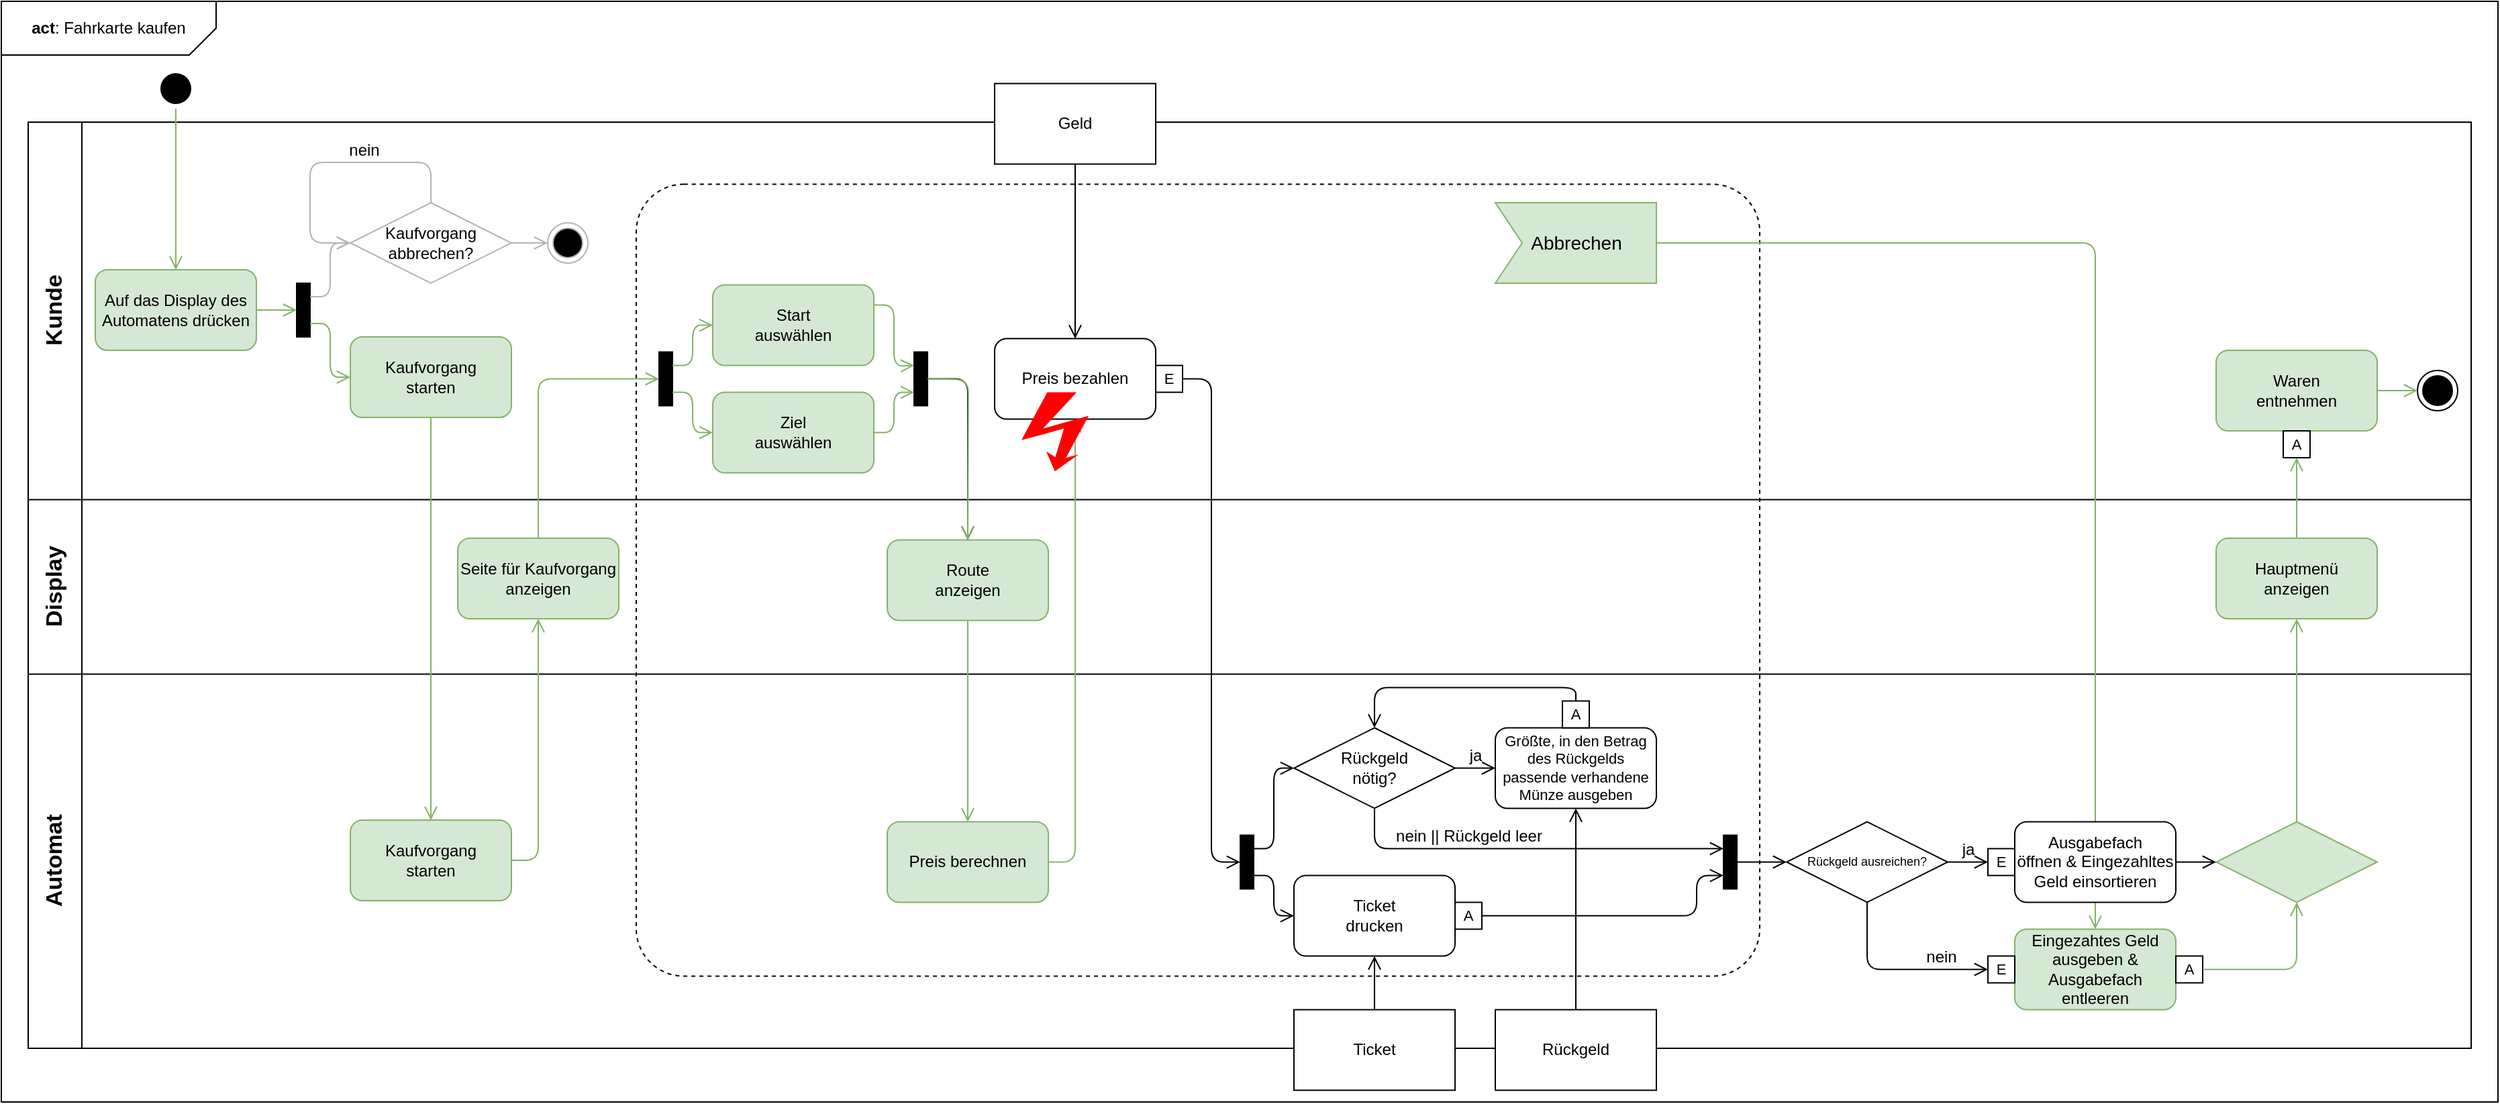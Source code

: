 <mxfile version="15.1.3" type="device"><diagram id="qV4nexifGftPxuAXYdf5" name="Seite-1"><mxGraphModel dx="2426" dy="1391" grid="1" gridSize="10" guides="1" tooltips="1" connect="1" arrows="1" fold="1" page="1" pageScale="1" pageWidth="827" pageHeight="1169" math="0" shadow="0"><root><mxCell id="0"/><mxCell id="1" parent="0"/><mxCell id="LCloJKtCXqfHK71unpaX-121" value="" style="rounded=0;whiteSpace=wrap;html=1;fontSize=8;strokeColor=#000000;fillColor=none;" parent="1" vertex="1"><mxGeometry width="1860" height="820" as="geometry"/></mxCell><mxCell id="LCloJKtCXqfHK71unpaX-8" value="" style="rounded=0;whiteSpace=wrap;html=1;" parent="1" vertex="1"><mxGeometry x="20" y="90" width="1820" height="690" as="geometry"/></mxCell><mxCell id="LCloJKtCXqfHK71unpaX-119" value="" style="rounded=0;whiteSpace=wrap;html=1;fontSize=8;strokeColor=#000000;fillColor=none;" parent="1" vertex="1"><mxGeometry x="20" y="371.25" width="1820" height="130" as="geometry"/></mxCell><mxCell id="LCloJKtCXqfHK71unpaX-133" value="" style="rounded=1;whiteSpace=wrap;html=1;sketch=0;fontSize=9;strokeColor=#000000;fillColor=none;align=center;dashed=1;arcSize=6;" parent="1" vertex="1"><mxGeometry x="473" y="136.25" width="837" height="590" as="geometry"/></mxCell><mxCell id="LCloJKtCXqfHK71unpaX-9" value="" style="endArrow=none;html=1;entryX=1;entryY=1;entryDx=0;entryDy=0;exitX=0;exitY=1;exitDx=0;exitDy=0;" parent="1" source="LCloJKtCXqfHK71unpaX-14" target="LCloJKtCXqfHK71unpaX-12" edge="1"><mxGeometry width="50" height="50" relative="1" as="geometry"><mxPoint x="330" y="400" as="sourcePoint"/><mxPoint x="380" y="350" as="targetPoint"/><Array as="points"/></mxGeometry></mxCell><mxCell id="LCloJKtCXqfHK71unpaX-12" value="Kunde" style="text;html=1;strokeColor=none;fillColor=none;align=center;verticalAlign=middle;whiteSpace=wrap;rounded=0;rotation=-90;fontSize=17;fontStyle=1" parent="1" vertex="1"><mxGeometry x="-100" y="210" width="280" height="40" as="geometry"/></mxCell><mxCell id="LCloJKtCXqfHK71unpaX-13" value="Display" style="text;html=1;strokeColor=none;fillColor=none;align=center;verticalAlign=middle;whiteSpace=wrap;rounded=0;rotation=-90;fontSize=17;fontStyle=1" parent="1" vertex="1"><mxGeometry x="-26.25" y="416.25" width="132.5" height="40" as="geometry"/></mxCell><mxCell id="LCloJKtCXqfHK71unpaX-14" value="Automat" style="text;html=1;strokeColor=none;fillColor=none;align=center;verticalAlign=middle;whiteSpace=wrap;rounded=0;rotation=-90;fontSize=17;fontStyle=1" parent="1" vertex="1"><mxGeometry x="-100" y="620" width="280" height="40" as="geometry"/></mxCell><mxCell id="LCloJKtCXqfHK71unpaX-15" value="" style="ellipse;html=1;shape=startState;fillColor=#000000;fontSize=17;" parent="1" vertex="1"><mxGeometry x="115" y="50" width="30" height="30" as="geometry"/></mxCell><mxCell id="LCloJKtCXqfHK71unpaX-16" value="" style="edgeStyle=orthogonalEdgeStyle;html=1;verticalAlign=bottom;endArrow=open;endSize=8;fontSize=17;entryX=0.5;entryY=0;entryDx=0;entryDy=0;fillColor=#d5e8d4;strokeColor=#82b366;" parent="1" source="LCloJKtCXqfHK71unpaX-15" target="LCloJKtCXqfHK71unpaX-17" edge="1"><mxGeometry relative="1" as="geometry"><mxPoint x="260" y="65" as="targetPoint"/></mxGeometry></mxCell><mxCell id="LCloJKtCXqfHK71unpaX-17" value="Auf das Display des Automatens drücken" style="rounded=1;whiteSpace=wrap;html=1;fontSize=12;strokeColor=#82b366;fillColor=#d5e8d4;" parent="1" vertex="1"><mxGeometry x="70" y="200" width="120" height="60" as="geometry"/></mxCell><mxCell id="LCloJKtCXqfHK71unpaX-18" value="Kaufvorgang&lt;br&gt;starten" style="rounded=1;whiteSpace=wrap;html=1;fontSize=12;strokeColor=#82b366;fillColor=#d5e8d4;" parent="1" vertex="1"><mxGeometry x="260" y="610" width="120" height="60" as="geometry"/></mxCell><mxCell id="LCloJKtCXqfHK71unpaX-19" value="Kaufvorgang&lt;br&gt;starten" style="rounded=1;whiteSpace=wrap;html=1;fontSize=12;strokeColor=#82b366;fillColor=#d5e8d4;" parent="1" vertex="1"><mxGeometry x="260" y="250" width="120" height="60" as="geometry"/></mxCell><mxCell id="LCloJKtCXqfHK71unpaX-22" value="Seite für Kaufvorgang anzeigen" style="rounded=1;whiteSpace=wrap;html=1;fontSize=12;strokeColor=#82b366;fillColor=#d5e8d4;" parent="1" vertex="1"><mxGeometry x="340" y="400" width="120" height="60" as="geometry"/></mxCell><mxCell id="LCloJKtCXqfHK71unpaX-25" value="" style="rounded=0;whiteSpace=wrap;html=1;fontSize=12;strokeColor=#000000;fillColor=#000000;direction=north;" parent="1" vertex="1"><mxGeometry x="220" y="210" width="10" height="40" as="geometry"/></mxCell><mxCell id="LCloJKtCXqfHK71unpaX-30" value="Kaufvorgang abbrechen?" style="rhombus;whiteSpace=wrap;html=1;fontSize=12;fillColor=none;strokeColor=#B3B3B3;" parent="1" vertex="1"><mxGeometry x="260" y="150" width="120" height="60" as="geometry"/></mxCell><mxCell id="LCloJKtCXqfHK71unpaX-31" value="" style="ellipse;html=1;shape=endState;fillColor=#000000;fontSize=12;strokeColor=#B3B3B3;" parent="1" vertex="1"><mxGeometry x="407" y="165" width="30" height="30" as="geometry"/></mxCell><mxCell id="LCloJKtCXqfHK71unpaX-40" value="" style="rounded=0;whiteSpace=wrap;html=1;fontSize=12;strokeColor=#000000;fillColor=#000000;direction=south;" parent="1" vertex="1"><mxGeometry x="490" y="261.25" width="10" height="40" as="geometry"/></mxCell><mxCell id="LCloJKtCXqfHK71unpaX-42" value="Start&lt;br&gt;auswählen" style="rounded=1;whiteSpace=wrap;html=1;fontSize=12;strokeColor=#82b366;fillColor=#d5e8d4;" parent="1" vertex="1"><mxGeometry x="530" y="211.25" width="120" height="60" as="geometry"/></mxCell><mxCell id="LCloJKtCXqfHK71unpaX-43" value="Ziel&lt;br&gt;auswählen" style="rounded=1;whiteSpace=wrap;html=1;fontSize=12;strokeColor=#82b366;fillColor=#d5e8d4;" parent="1" vertex="1"><mxGeometry x="530" y="291.25" width="120" height="60" as="geometry"/></mxCell><mxCell id="LCloJKtCXqfHK71unpaX-49" value="" style="edgeStyle=orthogonalEdgeStyle;html=1;verticalAlign=bottom;endArrow=open;endSize=8;fontSize=17;entryX=0.5;entryY=0;entryDx=0;entryDy=0;exitX=1;exitY=0.5;exitDx=0;exitDy=0;fillColor=#d5e8d4;strokeColor=#82b366;" parent="1" source="LCloJKtCXqfHK71unpaX-17" target="LCloJKtCXqfHK71unpaX-25" edge="1"><mxGeometry relative="1" as="geometry"><mxPoint x="140" y="210" as="targetPoint"/><mxPoint x="140" y="90" as="sourcePoint"/></mxGeometry></mxCell><mxCell id="LCloJKtCXqfHK71unpaX-50" value="" style="edgeStyle=orthogonalEdgeStyle;html=1;verticalAlign=bottom;endArrow=open;endSize=8;fontSize=17;entryX=0;entryY=0.5;entryDx=0;entryDy=0;exitX=0.75;exitY=1;exitDx=0;exitDy=0;strokeColor=#B3B3B3;" parent="1" source="LCloJKtCXqfHK71unpaX-25" target="LCloJKtCXqfHK71unpaX-30" edge="1"><mxGeometry relative="1" as="geometry"><mxPoint x="230" y="240" as="targetPoint"/><mxPoint x="230" y="230" as="sourcePoint"/></mxGeometry></mxCell><mxCell id="LCloJKtCXqfHK71unpaX-51" value="nein" style="edgeStyle=orthogonalEdgeStyle;html=1;verticalAlign=bottom;endArrow=open;endSize=8;fontSize=12;exitX=0.5;exitY=0;exitDx=0;exitDy=0;strokeColor=#B3B3B3;" parent="1" source="LCloJKtCXqfHK71unpaX-30" edge="1"><mxGeometry x="-0.238" relative="1" as="geometry"><mxPoint x="260" y="180" as="targetPoint"/><mxPoint x="240" y="230" as="sourcePoint"/><Array as="points"><mxPoint x="320" y="120"/><mxPoint x="230" y="120"/><mxPoint x="230" y="180"/></Array><mxPoint as="offset"/></mxGeometry></mxCell><mxCell id="LCloJKtCXqfHK71unpaX-52" value="" style="edgeStyle=orthogonalEdgeStyle;html=1;verticalAlign=bottom;endArrow=open;endSize=8;fontSize=17;entryX=0;entryY=0.5;entryDx=0;entryDy=0;exitX=0.25;exitY=1;exitDx=0;exitDy=0;fillColor=#d5e8d4;strokeColor=#82b366;" parent="1" source="LCloJKtCXqfHK71unpaX-25" target="LCloJKtCXqfHK71unpaX-19" edge="1"><mxGeometry relative="1" as="geometry"><mxPoint x="270" y="190" as="targetPoint"/><mxPoint x="240" y="230" as="sourcePoint"/></mxGeometry></mxCell><mxCell id="LCloJKtCXqfHK71unpaX-53" value="" style="edgeStyle=orthogonalEdgeStyle;html=1;verticalAlign=bottom;endArrow=open;endSize=8;fontSize=17;exitX=0.5;exitY=1;exitDx=0;exitDy=0;entryX=0.5;entryY=0;entryDx=0;entryDy=0;fillColor=#d5e8d4;strokeColor=#82b366;" parent="1" source="LCloJKtCXqfHK71unpaX-19" target="LCloJKtCXqfHK71unpaX-18" edge="1"><mxGeometry relative="1" as="geometry"><mxPoint x="890" y="580" as="targetPoint"/><mxPoint x="240" y="250" as="sourcePoint"/></mxGeometry></mxCell><mxCell id="LCloJKtCXqfHK71unpaX-54" value="" style="edgeStyle=orthogonalEdgeStyle;html=1;verticalAlign=bottom;endArrow=open;endSize=8;fontSize=17;exitX=1;exitY=0.5;exitDx=0;exitDy=0;entryX=0.5;entryY=1;entryDx=0;entryDy=0;fillColor=#d5e8d4;strokeColor=#82b366;" parent="1" source="LCloJKtCXqfHK71unpaX-18" target="LCloJKtCXqfHK71unpaX-22" edge="1"><mxGeometry relative="1" as="geometry"><mxPoint x="330" y="770" as="targetPoint"/><mxPoint x="330" y="320" as="sourcePoint"/></mxGeometry></mxCell><mxCell id="LCloJKtCXqfHK71unpaX-55" value="" style="edgeStyle=orthogonalEdgeStyle;html=1;verticalAlign=bottom;endArrow=open;endSize=8;fontSize=17;entryX=0;entryY=0.5;entryDx=0;entryDy=0;exitX=1;exitY=0.5;exitDx=0;exitDy=0;strokeColor=#B3B3B3;" parent="1" source="LCloJKtCXqfHK71unpaX-30" target="LCloJKtCXqfHK71unpaX-31" edge="1"><mxGeometry relative="1" as="geometry"><mxPoint x="270" y="190" as="targetPoint"/><mxPoint x="240" y="230" as="sourcePoint"/></mxGeometry></mxCell><mxCell id="LCloJKtCXqfHK71unpaX-56" value="" style="edgeStyle=orthogonalEdgeStyle;html=1;verticalAlign=bottom;endArrow=open;endSize=8;fontSize=17;entryX=0.5;entryY=1;entryDx=0;entryDy=0;exitX=0.5;exitY=0;exitDx=0;exitDy=0;fillColor=#d5e8d4;strokeColor=#82b366;" parent="1" source="LCloJKtCXqfHK71unpaX-22" target="LCloJKtCXqfHK71unpaX-40" edge="1"><mxGeometry relative="1" as="geometry"><mxPoint x="210" y="190" as="targetPoint"/><mxPoint x="180" y="230" as="sourcePoint"/></mxGeometry></mxCell><mxCell id="LCloJKtCXqfHK71unpaX-57" value="" style="edgeStyle=orthogonalEdgeStyle;html=1;verticalAlign=bottom;endArrow=open;endSize=8;fontSize=17;entryX=0;entryY=0.5;entryDx=0;entryDy=0;exitX=0.75;exitY=0;exitDx=0;exitDy=0;fillColor=#d5e8d4;strokeColor=#82b366;" parent="1" source="LCloJKtCXqfHK71unpaX-40" target="LCloJKtCXqfHK71unpaX-43" edge="1"><mxGeometry relative="1" as="geometry"><mxPoint x="500" y="291.25" as="targetPoint"/><mxPoint x="470" y="521.25" as="sourcePoint"/></mxGeometry></mxCell><mxCell id="LCloJKtCXqfHK71unpaX-58" value="" style="edgeStyle=orthogonalEdgeStyle;html=1;verticalAlign=bottom;endArrow=open;endSize=8;fontSize=17;entryX=0;entryY=0.5;entryDx=0;entryDy=0;exitX=0.25;exitY=0;exitDx=0;exitDy=0;fillColor=#d5e8d4;strokeColor=#82b366;" parent="1" source="LCloJKtCXqfHK71unpaX-40" target="LCloJKtCXqfHK71unpaX-42" edge="1"><mxGeometry relative="1" as="geometry"><mxPoint x="540" y="331.25" as="targetPoint"/><mxPoint x="510" y="301.25" as="sourcePoint"/></mxGeometry></mxCell><mxCell id="LCloJKtCXqfHK71unpaX-60" value="" style="rounded=0;whiteSpace=wrap;html=1;fontSize=12;direction=south;fillColor=#000000;" parent="1" vertex="1"><mxGeometry x="680" y="261.25" width="10" height="40" as="geometry"/></mxCell><mxCell id="LCloJKtCXqfHK71unpaX-61" value="" style="edgeStyle=orthogonalEdgeStyle;html=1;verticalAlign=bottom;endArrow=open;endSize=8;fontSize=17;entryX=0.75;entryY=1;entryDx=0;entryDy=0;exitX=1;exitY=0.5;exitDx=0;exitDy=0;fillColor=#d5e8d4;strokeColor=#82b366;" parent="1" source="LCloJKtCXqfHK71unpaX-43" target="LCloJKtCXqfHK71unpaX-60" edge="1"><mxGeometry relative="1" as="geometry"><mxPoint x="540" y="251.25" as="targetPoint"/><mxPoint x="510" y="281.25" as="sourcePoint"/></mxGeometry></mxCell><mxCell id="LCloJKtCXqfHK71unpaX-62" value="" style="edgeStyle=orthogonalEdgeStyle;html=1;verticalAlign=bottom;endArrow=open;endSize=8;fontSize=17;exitX=1;exitY=0.25;exitDx=0;exitDy=0;fillColor=#d5e8d4;strokeColor=#82b366;" parent="1" source="LCloJKtCXqfHK71unpaX-42" edge="1"><mxGeometry relative="1" as="geometry"><mxPoint x="680" y="271.25" as="targetPoint"/><mxPoint x="660" y="331.25" as="sourcePoint"/></mxGeometry></mxCell><mxCell id="LCloJKtCXqfHK71unpaX-63" value="Route&lt;br&gt;anzeigen" style="rounded=1;whiteSpace=wrap;html=1;fontSize=12;fillColor=#d5e8d4;strokeColor=#82b366;" parent="1" vertex="1"><mxGeometry x="660" y="401.25" width="120" height="60" as="geometry"/></mxCell><mxCell id="LCloJKtCXqfHK71unpaX-64" value="" style="edgeStyle=orthogonalEdgeStyle;html=1;verticalAlign=bottom;endArrow=open;endSize=8;fontSize=17;entryX=0.5;entryY=0;entryDx=0;entryDy=0;exitX=0.5;exitY=0;exitDx=0;exitDy=0;" parent="1" source="LCloJKtCXqfHK71unpaX-60" target="LCloJKtCXqfHK71unpaX-63" edge="1"><mxGeometry relative="1" as="geometry"><mxPoint x="500" y="291.25" as="targetPoint"/><mxPoint x="470" y="491.25" as="sourcePoint"/></mxGeometry></mxCell><mxCell id="LCloJKtCXqfHK71unpaX-66" value="Preis berechnen" style="rounded=1;whiteSpace=wrap;html=1;fontSize=12;fillColor=#d5e8d4;strokeColor=#82b366;" parent="1" vertex="1"><mxGeometry x="660" y="611.25" width="120" height="60" as="geometry"/></mxCell><mxCell id="LCloJKtCXqfHK71unpaX-67" value="" style="edgeStyle=orthogonalEdgeStyle;html=1;verticalAlign=bottom;endArrow=open;endSize=8;fontSize=17;entryX=0.5;entryY=0;entryDx=0;entryDy=0;exitX=0.5;exitY=1;exitDx=0;exitDy=0;fillColor=#d5e8d4;strokeColor=#82b366;" parent="1" source="LCloJKtCXqfHK71unpaX-63" target="LCloJKtCXqfHK71unpaX-66" edge="1"><mxGeometry relative="1" as="geometry"><mxPoint x="730" y="491.25" as="targetPoint"/><mxPoint x="700" y="291.25" as="sourcePoint"/></mxGeometry></mxCell><mxCell id="LCloJKtCXqfHK71unpaX-68" value="Preis bezahlen" style="rounded=1;whiteSpace=wrap;html=1;fontSize=12;" parent="1" vertex="1"><mxGeometry x="740" y="251.25" width="120" height="60" as="geometry"/></mxCell><mxCell id="LCloJKtCXqfHK71unpaX-69" value="" style="edgeStyle=orthogonalEdgeStyle;html=1;verticalAlign=bottom;endArrow=open;endSize=8;fontSize=17;exitX=1;exitY=0.5;exitDx=0;exitDy=0;entryX=0.5;entryY=1;entryDx=0;entryDy=0;fillColor=#d5e8d4;strokeColor=#82b366;" parent="1" source="LCloJKtCXqfHK71unpaX-66" target="LCloJKtCXqfHK71unpaX-68" edge="1"><mxGeometry relative="1" as="geometry"><mxPoint x="470" y="551.25" as="targetPoint"/><mxPoint x="440" y="801.25" as="sourcePoint"/></mxGeometry></mxCell><mxCell id="LCloJKtCXqfHK71unpaX-71" value="" style="edgeStyle=orthogonalEdgeStyle;html=1;verticalAlign=bottom;endArrow=open;endSize=8;fontSize=17;exitX=1;exitY=0.5;exitDx=0;exitDy=0;entryX=0.5;entryY=1;entryDx=0;entryDy=0;" parent="1" source="LCloJKtCXqfHK71unpaX-86" target="LCloJKtCXqfHK71unpaX-72" edge="1"><mxGeometry relative="1" as="geometry"><mxPoint x="906" y="761.25" as="targetPoint"/><mxPoint x="803" y="801.25" as="sourcePoint"/></mxGeometry></mxCell><mxCell id="LCloJKtCXqfHK71unpaX-72" value="" style="rounded=0;whiteSpace=wrap;html=1;fontSize=12;direction=south;fillColor=#000000;" parent="1" vertex="1"><mxGeometry x="923" y="621.25" width="10" height="40" as="geometry"/></mxCell><mxCell id="LCloJKtCXqfHK71unpaX-73" value="Rückgeld&lt;br&gt;nötig?" style="rhombus;whiteSpace=wrap;html=1;fontSize=12;" parent="1" vertex="1"><mxGeometry x="963" y="541.25" width="120" height="60" as="geometry"/></mxCell><mxCell id="LCloJKtCXqfHK71unpaX-74" value="Ticket&lt;br&gt;drucken" style="rounded=1;whiteSpace=wrap;html=1;fontSize=12;" parent="1" vertex="1"><mxGeometry x="963" y="651.25" width="120" height="60" as="geometry"/></mxCell><mxCell id="LCloJKtCXqfHK71unpaX-75" value="" style="edgeStyle=orthogonalEdgeStyle;html=1;verticalAlign=bottom;endArrow=open;endSize=8;fontSize=17;entryX=0;entryY=0.5;entryDx=0;entryDy=0;exitX=0.25;exitY=0;exitDx=0;exitDy=0;" parent="1" source="LCloJKtCXqfHK71unpaX-72" target="LCloJKtCXqfHK71unpaX-73" edge="1"><mxGeometry relative="1" as="geometry"><mxPoint x="933" y="651.25" as="targetPoint"/><mxPoint x="932" y="651.25" as="sourcePoint"/></mxGeometry></mxCell><mxCell id="LCloJKtCXqfHK71unpaX-76" value="" style="edgeStyle=orthogonalEdgeStyle;html=1;verticalAlign=bottom;endArrow=open;endSize=8;fontSize=17;entryX=0;entryY=0.5;entryDx=0;entryDy=0;exitX=0.75;exitY=0;exitDx=0;exitDy=0;" parent="1" source="LCloJKtCXqfHK71unpaX-72" target="LCloJKtCXqfHK71unpaX-74" edge="1"><mxGeometry relative="1" as="geometry"><mxPoint x="973" y="691.25" as="targetPoint"/><mxPoint x="942" y="661.25" as="sourcePoint"/></mxGeometry></mxCell><mxCell id="LCloJKtCXqfHK71unpaX-77" value="Geld" style="rounded=0;whiteSpace=wrap;html=1;fontSize=12;" parent="1" vertex="1"><mxGeometry x="740" y="61.25" width="120" height="60" as="geometry"/></mxCell><mxCell id="LCloJKtCXqfHK71unpaX-78" value="" style="edgeStyle=orthogonalEdgeStyle;html=1;verticalAlign=bottom;endArrow=open;endSize=8;fontSize=17;exitX=0.5;exitY=1;exitDx=0;exitDy=0;entryX=0.5;entryY=0;entryDx=0;entryDy=0;" parent="1" source="LCloJKtCXqfHK71unpaX-77" target="LCloJKtCXqfHK71unpaX-68" edge="1"><mxGeometry relative="1" as="geometry"><mxPoint x="810" y="321.25" as="targetPoint"/><mxPoint x="790" y="801.25" as="sourcePoint"/></mxGeometry></mxCell><mxCell id="LCloJKtCXqfHK71unpaX-79" value="Ticket" style="rounded=0;whiteSpace=wrap;html=1;fontSize=12;strokeColor=#000000;" parent="1" vertex="1"><mxGeometry x="963" y="751.25" width="120" height="60" as="geometry"/></mxCell><mxCell id="LCloJKtCXqfHK71unpaX-80" value="" style="edgeStyle=orthogonalEdgeStyle;html=1;verticalAlign=bottom;endArrow=open;endSize=8;fontSize=17;exitX=0.5;exitY=0;exitDx=0;exitDy=0;entryX=0.5;entryY=1;entryDx=0;entryDy=0;" parent="1" source="LCloJKtCXqfHK71unpaX-79" target="LCloJKtCXqfHK71unpaX-74" edge="1"><mxGeometry relative="1" as="geometry"><mxPoint x="1023" y="711.25" as="targetPoint"/><mxPoint x="820" y="651.25" as="sourcePoint"/></mxGeometry></mxCell><mxCell id="LCloJKtCXqfHK71unpaX-81" value="Größte, in den Betrag des Rückgelds passende verhandene Münze ausgeben" style="rounded=1;whiteSpace=wrap;html=1;fontSize=11;" parent="1" vertex="1"><mxGeometry x="1113" y="541.25" width="120" height="60" as="geometry"/></mxCell><mxCell id="LCloJKtCXqfHK71unpaX-82" value="ja" style="edgeStyle=orthogonalEdgeStyle;html=1;verticalAlign=bottom;endArrow=open;endSize=8;fontSize=12;exitX=1;exitY=0.5;exitDx=0;exitDy=0;entryX=0;entryY=0.5;entryDx=0;entryDy=0;" parent="1" source="LCloJKtCXqfHK71unpaX-73" target="LCloJKtCXqfHK71unpaX-81" edge="1"><mxGeometry relative="1" as="geometry"><mxPoint x="840" y="171.25" as="targetPoint"/><mxPoint x="820" y="651.25" as="sourcePoint"/></mxGeometry></mxCell><mxCell id="LCloJKtCXqfHK71unpaX-83" value="" style="edgeStyle=orthogonalEdgeStyle;html=1;verticalAlign=bottom;endArrow=open;endSize=8;fontSize=17;entryX=0.5;entryY=0;entryDx=0;entryDy=0;exitX=0.5;exitY=0;exitDx=0;exitDy=0;" parent="1" source="LCloJKtCXqfHK71unpaX-90" target="LCloJKtCXqfHK71unpaX-73" edge="1"><mxGeometry relative="1" as="geometry"><mxPoint x="933" y="651.25" as="targetPoint"/><mxPoint x="900" y="141.25" as="sourcePoint"/><Array as="points"/></mxGeometry></mxCell><mxCell id="LCloJKtCXqfHK71unpaX-84" value="Rückgeld" style="rounded=0;whiteSpace=wrap;html=1;fontSize=12;strokeColor=#000000;" parent="1" vertex="1"><mxGeometry x="1113" y="751.25" width="120" height="60" as="geometry"/></mxCell><mxCell id="LCloJKtCXqfHK71unpaX-85" value="" style="edgeStyle=orthogonalEdgeStyle;html=1;verticalAlign=bottom;endArrow=open;endSize=8;fontSize=17;exitX=0.5;exitY=0;exitDx=0;exitDy=0;entryX=0.5;entryY=1;entryDx=0;entryDy=0;" parent="1" source="LCloJKtCXqfHK71unpaX-84" target="LCloJKtCXqfHK71unpaX-81" edge="1"><mxGeometry relative="1" as="geometry"><mxPoint x="1033" y="721.25" as="targetPoint"/><mxPoint x="1033" y="761.25" as="sourcePoint"/></mxGeometry></mxCell><mxCell id="LCloJKtCXqfHK71unpaX-86" value="E" style="rounded=0;whiteSpace=wrap;html=1;fontSize=11;" parent="1" vertex="1"><mxGeometry x="860" y="271.25" width="20" height="20" as="geometry"/></mxCell><mxCell id="LCloJKtCXqfHK71unpaX-89" value="A" style="rounded=0;whiteSpace=wrap;html=1;fontSize=11;" parent="1" vertex="1"><mxGeometry x="1083" y="671.25" width="20" height="20" as="geometry"/></mxCell><mxCell id="LCloJKtCXqfHK71unpaX-90" value="A" style="rounded=0;whiteSpace=wrap;html=1;fontSize=11;" parent="1" vertex="1"><mxGeometry x="1163" y="521.25" width="20" height="20" as="geometry"/></mxCell><mxCell id="LCloJKtCXqfHK71unpaX-91" value="" style="rounded=0;whiteSpace=wrap;html=1;fontSize=12;direction=south;fillColor=#000000;" parent="1" vertex="1"><mxGeometry x="1283" y="621.25" width="10" height="40" as="geometry"/></mxCell><mxCell id="LCloJKtCXqfHK71unpaX-94" value="" style="edgeStyle=orthogonalEdgeStyle;html=1;verticalAlign=bottom;endArrow=open;endSize=8;fontSize=17;entryX=0.75;entryY=1;entryDx=0;entryDy=0;exitX=1;exitY=0.5;exitDx=0;exitDy=0;" parent="1" source="LCloJKtCXqfHK71unpaX-89" target="LCloJKtCXqfHK71unpaX-91" edge="1"><mxGeometry relative="1" as="geometry"><mxPoint x="1293" y="641.25" as="targetPoint"/><mxPoint x="1263" y="611.25" as="sourcePoint"/><Array as="points"><mxPoint x="1263" y="681.25"/><mxPoint x="1263" y="651.25"/></Array></mxGeometry></mxCell><mxCell id="LCloJKtCXqfHK71unpaX-96" value="Waren&lt;br&gt;entnehmen" style="rounded=1;whiteSpace=wrap;html=1;fontSize=12;fillColor=#d5e8d4;strokeColor=#82b366;" parent="1" vertex="1"><mxGeometry x="1650" y="260" width="120" height="60" as="geometry"/></mxCell><mxCell id="LCloJKtCXqfHK71unpaX-98" value="Rückgeld ausreichen?" style="rhombus;whiteSpace=wrap;html=1;fontSize=9;" parent="1" vertex="1"><mxGeometry x="1330" y="611.25" width="120" height="60" as="geometry"/></mxCell><mxCell id="LCloJKtCXqfHK71unpaX-99" value="" style="edgeStyle=orthogonalEdgeStyle;html=1;verticalAlign=bottom;endArrow=open;endSize=8;fontSize=17;entryX=0;entryY=0.5;entryDx=0;entryDy=0;exitX=0.5;exitY=0;exitDx=0;exitDy=0;" parent="1" source="LCloJKtCXqfHK71unpaX-91" target="LCloJKtCXqfHK71unpaX-98" edge="1"><mxGeometry relative="1" as="geometry"><mxPoint x="973" y="611.25" as="targetPoint"/><mxPoint x="943" y="641.25" as="sourcePoint"/></mxGeometry></mxCell><mxCell id="LCloJKtCXqfHK71unpaX-100" value="nein || Rückgeld leer" style="edgeStyle=orthogonalEdgeStyle;html=1;verticalAlign=bottom;endArrow=open;endSize=8;fontSize=12;entryX=0.25;entryY=1;entryDx=0;entryDy=0;exitX=0.5;exitY=1;exitDx=0;exitDy=0;" parent="1" source="LCloJKtCXqfHK71unpaX-73" target="LCloJKtCXqfHK71unpaX-91" edge="1"><mxGeometry x="-0.31" relative="1" as="geometry"><mxPoint x="1293" y="661.25" as="targetPoint"/><mxPoint x="1113" y="691.25" as="sourcePoint"/><Array as="points"><mxPoint x="1023" y="631.25"/></Array><mxPoint as="offset"/></mxGeometry></mxCell><mxCell id="LCloJKtCXqfHK71unpaX-103" value="A" style="rounded=0;whiteSpace=wrap;html=1;fontSize=11;" parent="1" vertex="1"><mxGeometry x="1700" y="320" width="20" height="20" as="geometry"/></mxCell><mxCell id="LCloJKtCXqfHK71unpaX-104" value="Eingezahtes Geld ausgeben &amp;amp; Ausgabefach entleeren" style="rounded=1;whiteSpace=wrap;html=1;fontSize=12;fillColor=#d5e8d4;strokeColor=#82b366;" parent="1" vertex="1"><mxGeometry x="1500" y="691.25" width="120" height="60" as="geometry"/></mxCell><mxCell id="LCloJKtCXqfHK71unpaX-105" value="nein" style="edgeStyle=orthogonalEdgeStyle;html=1;verticalAlign=bottom;endArrow=open;endSize=8;fontSize=12;exitX=0.5;exitY=1;exitDx=0;exitDy=0;entryX=0;entryY=0.5;entryDx=0;entryDy=0;" parent="1" source="LCloJKtCXqfHK71unpaX-98" target="LCloJKtCXqfHK71unpaX-124" edge="1"><mxGeometry x="0.5" relative="1" as="geometry"><mxPoint x="1360" y="901.25" as="targetPoint"/><mxPoint x="1460" y="651.25" as="sourcePoint"/><mxPoint as="offset"/></mxGeometry></mxCell><mxCell id="LCloJKtCXqfHK71unpaX-107" value="ja" style="edgeStyle=orthogonalEdgeStyle;html=1;verticalAlign=bottom;endArrow=open;endSize=8;fontSize=12;exitX=1;exitY=0.5;exitDx=0;exitDy=0;entryX=0;entryY=0.5;entryDx=0;entryDy=0;" parent="1" source="LCloJKtCXqfHK71unpaX-98" target="LCloJKtCXqfHK71unpaX-126" edge="1"><mxGeometry relative="1" as="geometry"><mxPoint x="1500" y="641.25" as="targetPoint"/><mxPoint x="1470" y="641.25" as="sourcePoint"/></mxGeometry></mxCell><mxCell id="LCloJKtCXqfHK71unpaX-112" value="" style="ellipse;html=1;shape=endState;fillColor=#000000;fontSize=12;" parent="1" vertex="1"><mxGeometry x="1800" y="275" width="30" height="30" as="geometry"/></mxCell><mxCell id="LCloJKtCXqfHK71unpaX-113" value="" style="edgeStyle=orthogonalEdgeStyle;html=1;verticalAlign=bottom;endArrow=open;endSize=8;fontSize=12;exitX=1;exitY=0.5;exitDx=0;exitDy=0;entryX=0;entryY=0.5;entryDx=0;entryDy=0;fillColor=#d5e8d4;strokeColor=#82b366;" parent="1" source="LCloJKtCXqfHK71unpaX-96" target="LCloJKtCXqfHK71unpaX-112" edge="1"><mxGeometry relative="1" as="geometry"><mxPoint x="1660" y="300" as="targetPoint"/><mxPoint x="1770" y="290" as="sourcePoint"/></mxGeometry></mxCell><mxCell id="LCloJKtCXqfHK71unpaX-114" value="Hauptmenü&lt;br&gt;anzeigen" style="rounded=1;whiteSpace=wrap;html=1;fontSize=12;fillColor=#d5e8d4;strokeColor=#82b366;" parent="1" vertex="1"><mxGeometry x="1650" y="400" width="120" height="60" as="geometry"/></mxCell><mxCell id="LCloJKtCXqfHK71unpaX-115" value="" style="edgeStyle=orthogonalEdgeStyle;html=1;verticalAlign=bottom;endArrow=open;endSize=8;fontSize=12;exitX=0.5;exitY=0;exitDx=0;exitDy=0;entryX=0.5;entryY=1;entryDx=0;entryDy=0;fillColor=#d5e8d4;strokeColor=#82b366;" parent="1" source="LCloJKtCXqfHK71unpaX-134" target="LCloJKtCXqfHK71unpaX-114" edge="1"><mxGeometry relative="1" as="geometry"><mxPoint x="1660" y="880" as="targetPoint"/><mxPoint x="1710" y="610" as="sourcePoint"/></mxGeometry></mxCell><mxCell id="LCloJKtCXqfHK71unpaX-116" value="&lt;br&gt;" style="edgeStyle=orthogonalEdgeStyle;html=1;verticalAlign=bottom;endArrow=open;endSize=8;fontSize=12;exitX=0.5;exitY=0;exitDx=0;exitDy=0;entryX=0.5;entryY=1;entryDx=0;entryDy=0;fillColor=#d5e8d4;strokeColor=#82b366;" parent="1" source="LCloJKtCXqfHK71unpaX-114" target="LCloJKtCXqfHK71unpaX-103" edge="1"><mxGeometry relative="1" as="geometry"><mxPoint x="1720" y="550" as="targetPoint"/><mxPoint x="1720" y="770" as="sourcePoint"/></mxGeometry></mxCell><mxCell id="LCloJKtCXqfHK71unpaX-123" value="&lt;b style=&quot;font-size: 12px;&quot;&gt;act&lt;/b&gt;: Fahrkarte kaufen" style="shape=card;whiteSpace=wrap;html=1;sketch=0;fontSize=12;strokeColor=#000000;fillColor=none;align=center;flipH=1;flipV=1;size=20;" parent="1" vertex="1"><mxGeometry width="160" height="40" as="geometry"/></mxCell><mxCell id="LCloJKtCXqfHK71unpaX-124" value="E" style="rounded=0;whiteSpace=wrap;html=1;fontSize=11;" parent="1" vertex="1"><mxGeometry x="1480" y="711.25" width="20" height="20" as="geometry"/></mxCell><mxCell id="LCloJKtCXqfHK71unpaX-126" value="E" style="rounded=0;whiteSpace=wrap;html=1;fontSize=11;" parent="1" vertex="1"><mxGeometry x="1480" y="631.25" width="20" height="20" as="geometry"/></mxCell><mxCell id="LCloJKtCXqfHK71unpaX-128" value="Abbrechen" style="html=1;shape=mxgraph.infographic.ribbonSimple;notch1=20;notch2=0;align=center;verticalAlign=middle;fontSize=14;fontStyle=0;flipH=0;sketch=0;flipV=0;fillColor=#d5e8d4;strokeColor=#82b366;" parent="1" vertex="1"><mxGeometry x="1113" y="150" width="120" height="60" as="geometry"/></mxCell><mxCell id="LCloJKtCXqfHK71unpaX-134" value="" style="rhombus;whiteSpace=wrap;html=1;fontSize=9;fillColor=#d5e8d4;strokeColor=#82b366;" parent="1" vertex="1"><mxGeometry x="1650" y="611.25" width="120" height="60" as="geometry"/></mxCell><mxCell id="LCloJKtCXqfHK71unpaX-137" value="" style="edgeStyle=orthogonalEdgeStyle;html=1;verticalAlign=bottom;endArrow=open;endSize=8;fontSize=12;exitX=1;exitY=0.5;exitDx=0;exitDy=0;entryX=0;entryY=0.5;entryDx=0;entryDy=0;" parent="1" source="LCloJKtCXqfHK71unpaX-106" target="LCloJKtCXqfHK71unpaX-134" edge="1"><mxGeometry x="0.5" relative="1" as="geometry"><mxPoint x="1720" y="680" as="targetPoint"/><mxPoint x="1630" y="731.25" as="sourcePoint"/><mxPoint as="offset"/></mxGeometry></mxCell><mxCell id="LCloJKtCXqfHK71unpaX-140" value="" style="edgeStyle=orthogonalEdgeStyle;html=1;verticalAlign=bottom;endArrow=open;endSize=8;fontSize=17;exitX=1;exitY=0.5;exitDx=0;exitDy=0;entryX=0.5;entryY=0;entryDx=0;entryDy=0;exitPerimeter=0;fillColor=#d5e8d4;strokeColor=#82b366;" parent="1" source="LCloJKtCXqfHK71unpaX-128" target="LCloJKtCXqfHK71unpaX-104" edge="1"><mxGeometry relative="1" as="geometry"><mxPoint x="933" y="651.25" as="targetPoint"/><mxPoint x="890" y="291.25" as="sourcePoint"/></mxGeometry></mxCell><mxCell id="LCloJKtCXqfHK71unpaX-106" value="Ausgabefach&lt;br&gt;öffnen &amp;amp; Eingezahltes Geld einsortieren" style="rounded=1;whiteSpace=wrap;html=1;fontSize=12;" parent="1" vertex="1"><mxGeometry x="1500" y="611.25" width="120" height="60" as="geometry"/></mxCell><mxCell id="LCloJKtCXqfHK71unpaX-142" value="A" style="rounded=0;whiteSpace=wrap;html=1;fontSize=11;" parent="1" vertex="1"><mxGeometry x="1620" y="711.25" width="20" height="20" as="geometry"/></mxCell><mxCell id="LCloJKtCXqfHK71unpaX-143" value="" style="edgeStyle=orthogonalEdgeStyle;html=1;verticalAlign=bottom;endArrow=open;endSize=8;fontSize=12;exitX=1;exitY=0.5;exitDx=0;exitDy=0;entryX=0.5;entryY=1;entryDx=0;entryDy=0;fillColor=#d5e8d4;strokeColor=#82b366;" parent="1" source="LCloJKtCXqfHK71unpaX-142" target="LCloJKtCXqfHK71unpaX-134" edge="1"><mxGeometry x="0.5" relative="1" as="geometry"><mxPoint x="1660" y="651.25" as="targetPoint"/><mxPoint x="1630" y="651.25" as="sourcePoint"/><mxPoint as="offset"/></mxGeometry></mxCell><mxCell id="n3A3B44LLFeehl7Uo4f1-1" value="" style="edgeStyle=orthogonalEdgeStyle;html=1;verticalAlign=bottom;endArrow=open;endSize=8;fontSize=17;entryX=0.5;entryY=0;entryDx=0;entryDy=0;exitX=0.5;exitY=0;exitDx=0;exitDy=0;fillColor=#d5e8d4;strokeColor=#82b366;" parent="1" edge="1"><mxGeometry relative="1" as="geometry"><mxPoint x="720" y="401.25" as="targetPoint"/><mxPoint x="690" y="281.25" as="sourcePoint"/></mxGeometry></mxCell><mxCell id="gVlvzdGFqQpXlxIQyj2V-1" value="" style="shape=mxgraph.signs.safety.high_voltage_2;html=1;pointerEvents=1;strokeColor=none;verticalLabelPosition=bottom;verticalAlign=top;align=center;sketch=0;fillColor=#FF0000;" vertex="1" parent="1"><mxGeometry x="760" y="291.25" width="50" height="58.75" as="geometry"/></mxCell></root></mxGraphModel></diagram></mxfile>